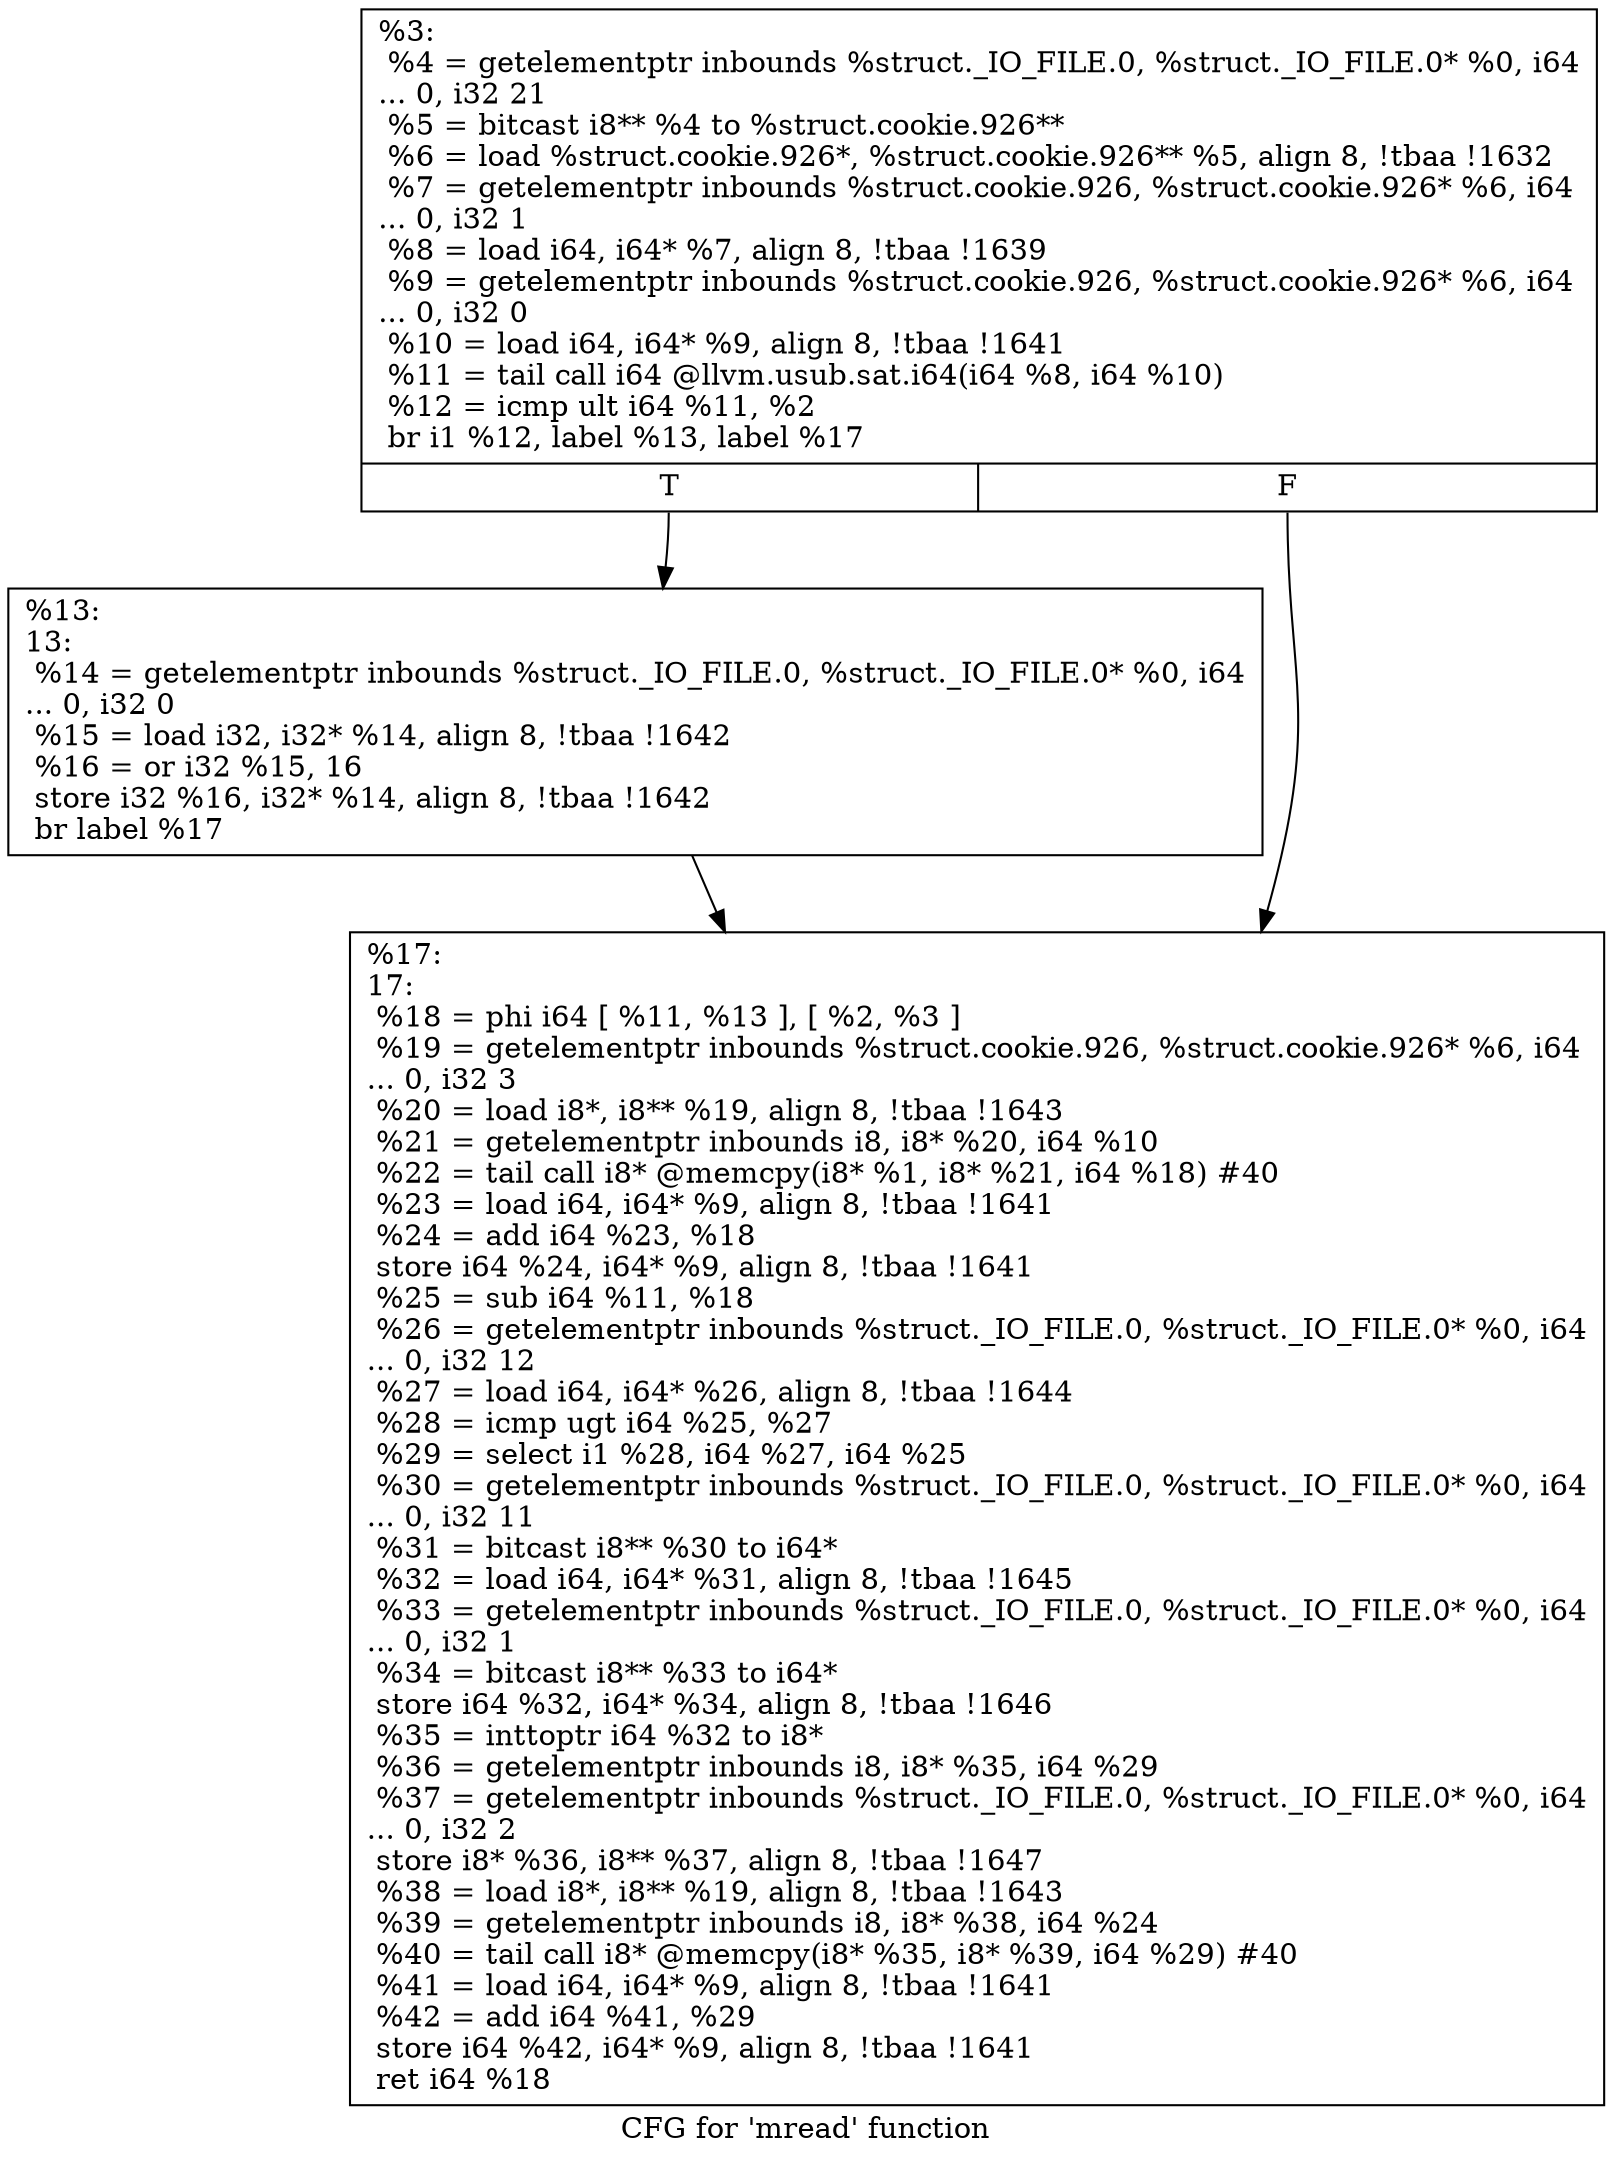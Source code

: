 digraph "CFG for 'mread' function" {
	label="CFG for 'mread' function";

	Node0x163e550 [shape=record,label="{%3:\l  %4 = getelementptr inbounds %struct._IO_FILE.0, %struct._IO_FILE.0* %0, i64\l... 0, i32 21\l  %5 = bitcast i8** %4 to %struct.cookie.926**\l  %6 = load %struct.cookie.926*, %struct.cookie.926** %5, align 8, !tbaa !1632\l  %7 = getelementptr inbounds %struct.cookie.926, %struct.cookie.926* %6, i64\l... 0, i32 1\l  %8 = load i64, i64* %7, align 8, !tbaa !1639\l  %9 = getelementptr inbounds %struct.cookie.926, %struct.cookie.926* %6, i64\l... 0, i32 0\l  %10 = load i64, i64* %9, align 8, !tbaa !1641\l  %11 = tail call i64 @llvm.usub.sat.i64(i64 %8, i64 %10)\l  %12 = icmp ult i64 %11, %2\l  br i1 %12, label %13, label %17\l|{<s0>T|<s1>F}}"];
	Node0x163e550:s0 -> Node0x163e620;
	Node0x163e550:s1 -> Node0x163e670;
	Node0x163e620 [shape=record,label="{%13:\l13:                                               \l  %14 = getelementptr inbounds %struct._IO_FILE.0, %struct._IO_FILE.0* %0, i64\l... 0, i32 0\l  %15 = load i32, i32* %14, align 8, !tbaa !1642\l  %16 = or i32 %15, 16\l  store i32 %16, i32* %14, align 8, !tbaa !1642\l  br label %17\l}"];
	Node0x163e620 -> Node0x163e670;
	Node0x163e670 [shape=record,label="{%17:\l17:                                               \l  %18 = phi i64 [ %11, %13 ], [ %2, %3 ]\l  %19 = getelementptr inbounds %struct.cookie.926, %struct.cookie.926* %6, i64\l... 0, i32 3\l  %20 = load i8*, i8** %19, align 8, !tbaa !1643\l  %21 = getelementptr inbounds i8, i8* %20, i64 %10\l  %22 = tail call i8* @memcpy(i8* %1, i8* %21, i64 %18) #40\l  %23 = load i64, i64* %9, align 8, !tbaa !1641\l  %24 = add i64 %23, %18\l  store i64 %24, i64* %9, align 8, !tbaa !1641\l  %25 = sub i64 %11, %18\l  %26 = getelementptr inbounds %struct._IO_FILE.0, %struct._IO_FILE.0* %0, i64\l... 0, i32 12\l  %27 = load i64, i64* %26, align 8, !tbaa !1644\l  %28 = icmp ugt i64 %25, %27\l  %29 = select i1 %28, i64 %27, i64 %25\l  %30 = getelementptr inbounds %struct._IO_FILE.0, %struct._IO_FILE.0* %0, i64\l... 0, i32 11\l  %31 = bitcast i8** %30 to i64*\l  %32 = load i64, i64* %31, align 8, !tbaa !1645\l  %33 = getelementptr inbounds %struct._IO_FILE.0, %struct._IO_FILE.0* %0, i64\l... 0, i32 1\l  %34 = bitcast i8** %33 to i64*\l  store i64 %32, i64* %34, align 8, !tbaa !1646\l  %35 = inttoptr i64 %32 to i8*\l  %36 = getelementptr inbounds i8, i8* %35, i64 %29\l  %37 = getelementptr inbounds %struct._IO_FILE.0, %struct._IO_FILE.0* %0, i64\l... 0, i32 2\l  store i8* %36, i8** %37, align 8, !tbaa !1647\l  %38 = load i8*, i8** %19, align 8, !tbaa !1643\l  %39 = getelementptr inbounds i8, i8* %38, i64 %24\l  %40 = tail call i8* @memcpy(i8* %35, i8* %39, i64 %29) #40\l  %41 = load i64, i64* %9, align 8, !tbaa !1641\l  %42 = add i64 %41, %29\l  store i64 %42, i64* %9, align 8, !tbaa !1641\l  ret i64 %18\l}"];
}
